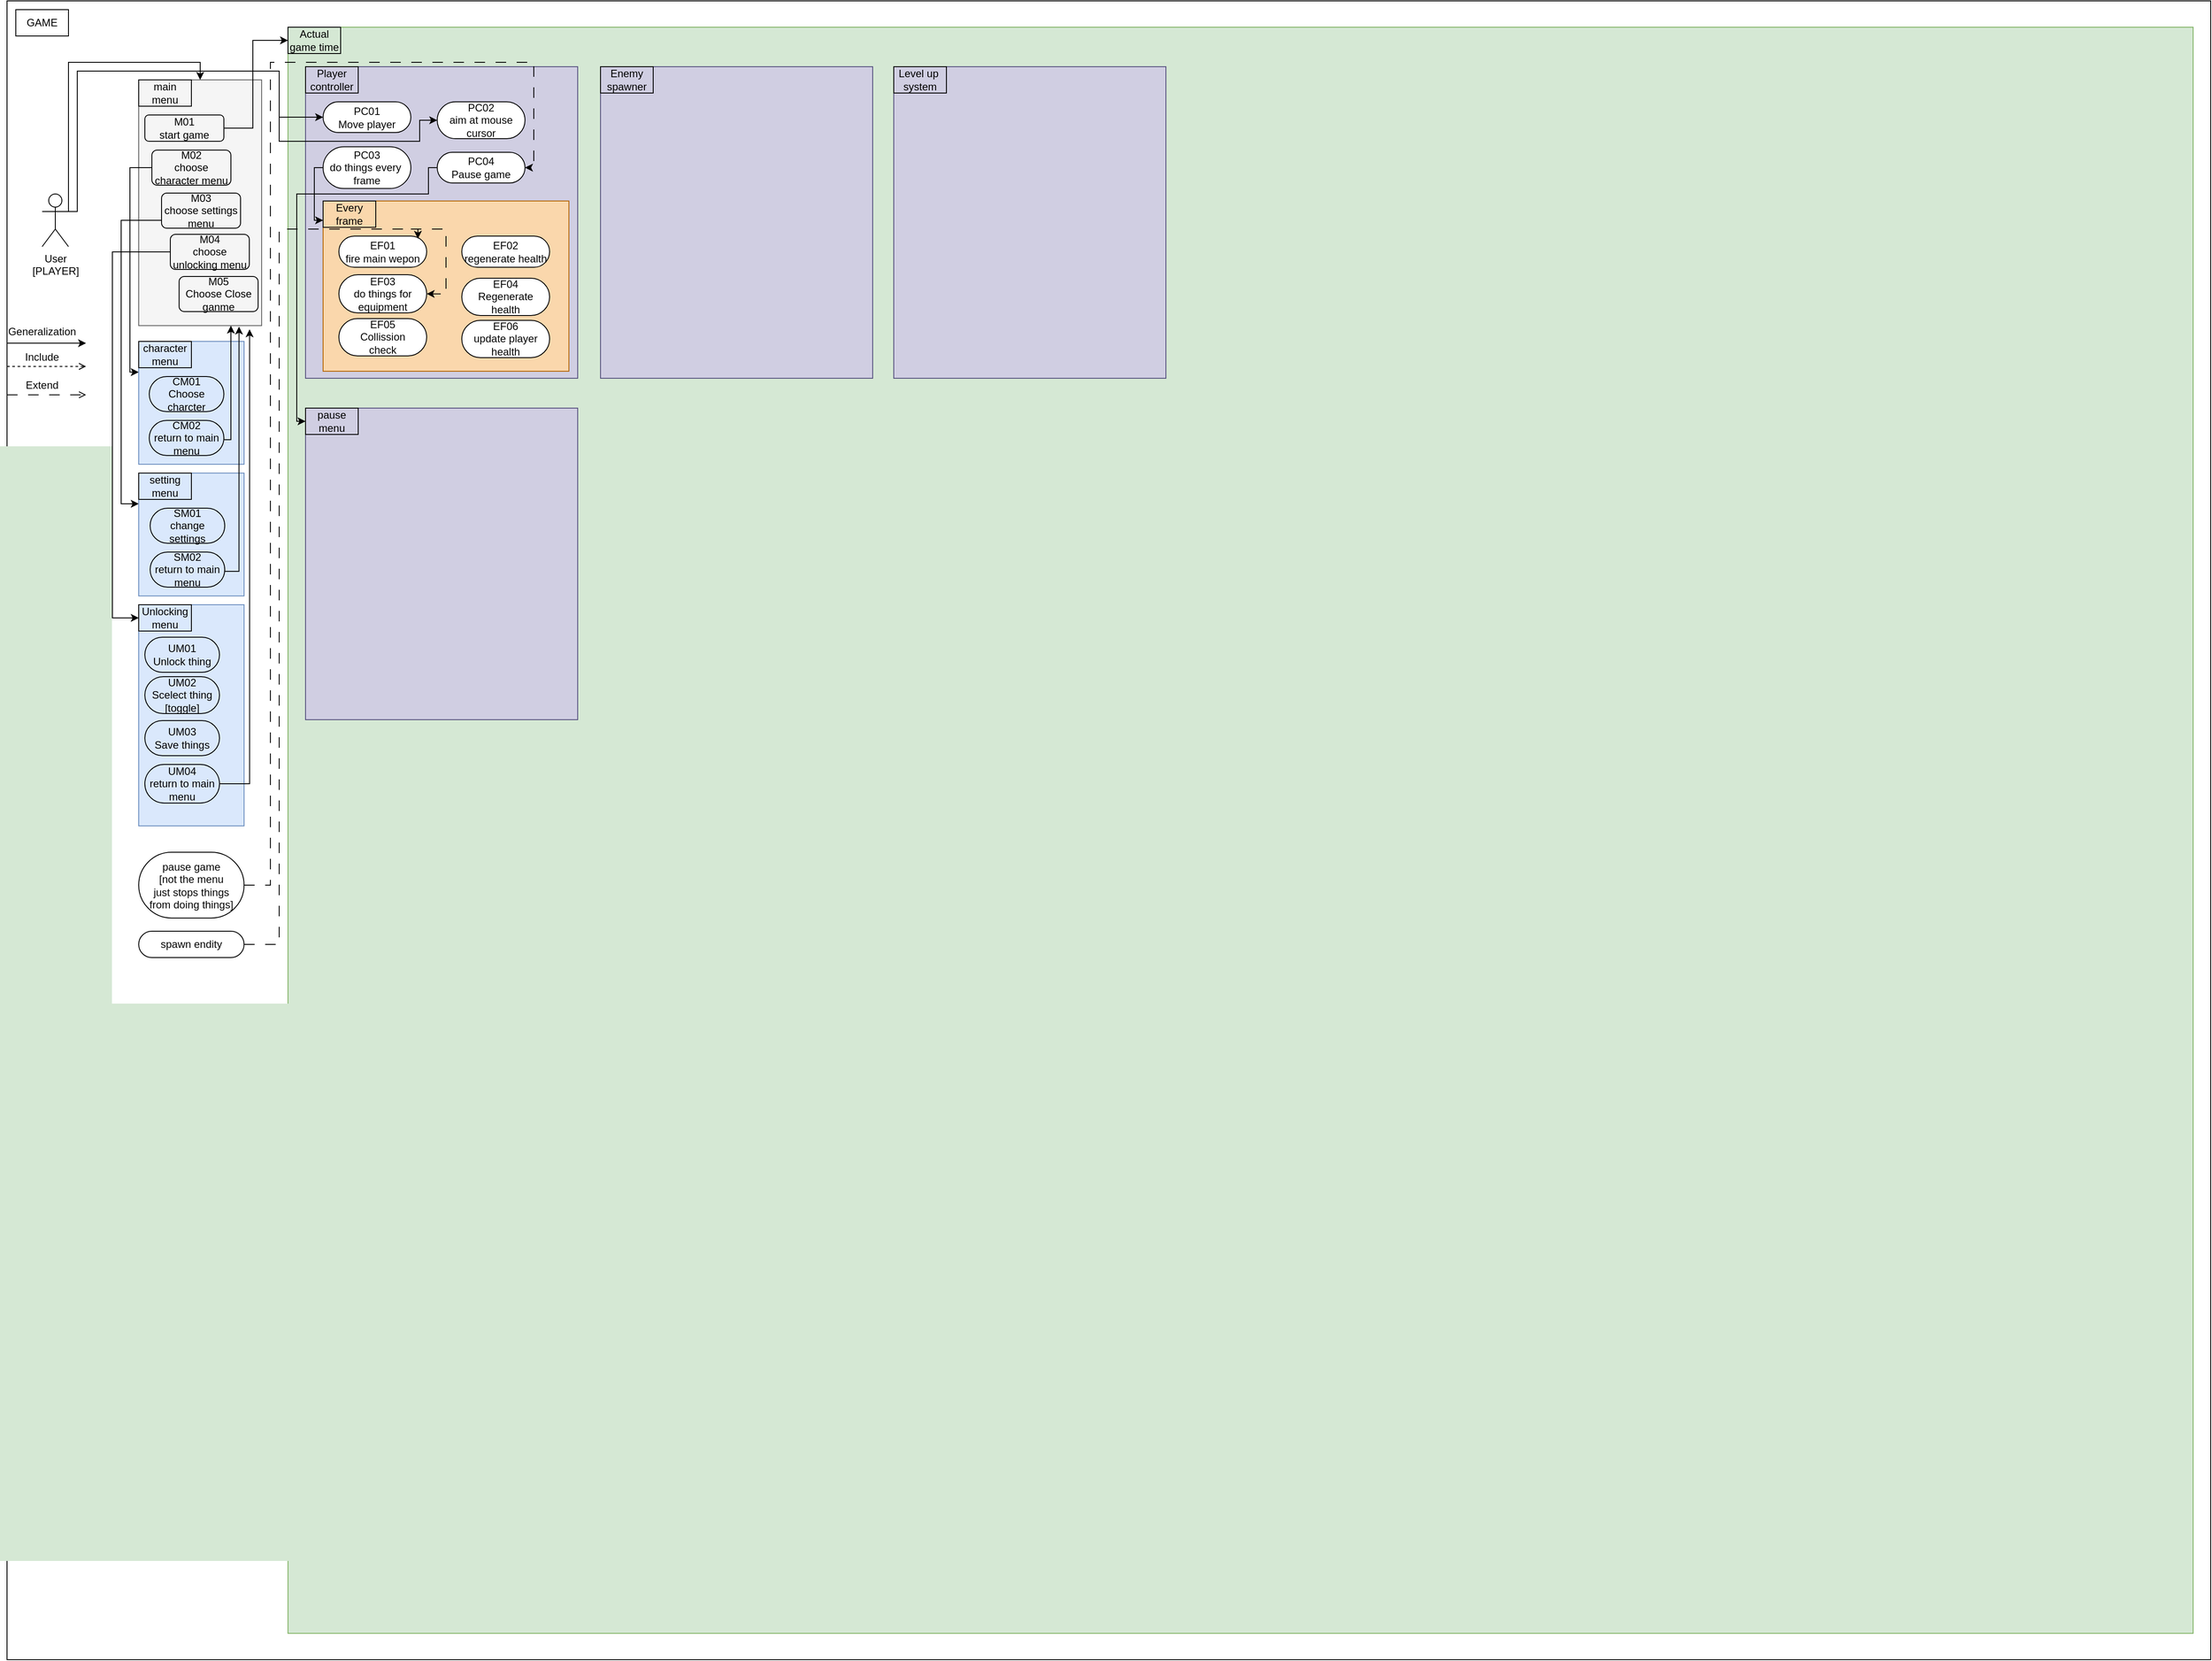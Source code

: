 <mxfile version="20.8.16" type="device"><diagram name="Page-1" id="GwlXsIh3hs98SMKbAgWY"><mxGraphModel dx="1687" dy="984" grid="1" gridSize="10" guides="1" tooltips="1" connect="1" arrows="1" fold="1" page="1" pageScale="1" pageWidth="850" pageHeight="1100" math="0" shadow="0"><root><mxCell id="0"/><mxCell id="1" parent="0"/><mxCell id="DsSFPHIKgRVyUwxGFitv-7" value="" style="rounded=0;whiteSpace=wrap;html=1;" vertex="1" parent="1"><mxGeometry x="20" y="10" width="2510" height="1890" as="geometry"/></mxCell><mxCell id="IYoSoowzvRIeeoeQHEjg-9" style="edgeStyle=orthogonalEdgeStyle;rounded=0;orthogonalLoop=1;jettySize=auto;html=1;exitX=1;exitY=0.333;exitDx=0;exitDy=0;exitPerimeter=0;" parent="1" source="IYoSoowzvRIeeoeQHEjg-1" target="IYoSoowzvRIeeoeQHEjg-6" edge="1"><mxGeometry relative="1" as="geometry"><Array as="points"><mxPoint x="90" y="80"/></Array></mxGeometry></mxCell><mxCell id="IYoSoowzvRIeeoeQHEjg-1" value="User&lt;br&gt;[PLAYER]" style="shape=umlActor;verticalLabelPosition=bottom;verticalAlign=top;html=1;outlineConnect=0;" parent="1" vertex="1"><mxGeometry x="60" y="230" width="30" height="60" as="geometry"/></mxCell><mxCell id="IYoSoowzvRIeeoeQHEjg-5" value="GAME" style="text;html=1;strokeColor=default;fillColor=none;align=center;verticalAlign=middle;whiteSpace=wrap;rounded=0;movable=0;resizable=0;rotatable=0;deletable=0;editable=0;connectable=0;" parent="1" vertex="1"><mxGeometry x="30" y="20" width="60" height="30" as="geometry"/></mxCell><mxCell id="IYoSoowzvRIeeoeQHEjg-6" value="" style="rounded=0;whiteSpace=wrap;html=1;strokeColor=#666666;fillColor=#f5f5f5;fontColor=#333333;" parent="1" vertex="1"><mxGeometry x="170" y="100" width="140" height="280" as="geometry"/></mxCell><mxCell id="IYoSoowzvRIeeoeQHEjg-8" value="main menu" style="text;html=1;strokeColor=default;fillColor=none;align=center;verticalAlign=middle;whiteSpace=wrap;rounded=0;" parent="1" vertex="1"><mxGeometry x="170" y="100" width="60" height="30" as="geometry"/></mxCell><mxCell id="IYoSoowzvRIeeoeQHEjg-40" style="edgeStyle=orthogonalEdgeStyle;rounded=0;orthogonalLoop=1;jettySize=auto;html=1;exitX=1;exitY=0.5;exitDx=0;exitDy=0;entryX=0;entryY=0.5;entryDx=0;entryDy=0;" parent="1" source="IYoSoowzvRIeeoeQHEjg-10" target="IYoSoowzvRIeeoeQHEjg-39" edge="1"><mxGeometry relative="1" as="geometry"><Array as="points"><mxPoint x="300" y="155"/><mxPoint x="300" y="55"/></Array></mxGeometry></mxCell><mxCell id="IYoSoowzvRIeeoeQHEjg-10" value="M01&lt;br&gt;start game" style="rounded=1;whiteSpace=wrap;html=1;strokeColor=default;fillColor=none;perimeter=orthogonalPerimeter;" parent="1" vertex="1"><mxGeometry x="177" y="140" width="90" height="30" as="geometry"/></mxCell><mxCell id="IYoSoowzvRIeeoeQHEjg-26" style="edgeStyle=orthogonalEdgeStyle;rounded=0;orthogonalLoop=1;jettySize=auto;html=1;exitX=0;exitY=0.5;exitDx=0;exitDy=0;entryX=0;entryY=0.25;entryDx=0;entryDy=0;" parent="1" source="IYoSoowzvRIeeoeQHEjg-11" target="IYoSoowzvRIeeoeQHEjg-15" edge="1"><mxGeometry relative="1" as="geometry"><Array as="points"><mxPoint x="160" y="200"/><mxPoint x="160" y="433"/></Array></mxGeometry></mxCell><mxCell id="IYoSoowzvRIeeoeQHEjg-11" value="M02&lt;br&gt;choose character menu" style="rounded=1;whiteSpace=wrap;html=1;strokeColor=default;fillColor=none;" parent="1" vertex="1"><mxGeometry x="185" y="180" width="90" height="40" as="geometry"/></mxCell><mxCell id="IYoSoowzvRIeeoeQHEjg-27" style="edgeStyle=orthogonalEdgeStyle;rounded=0;orthogonalLoop=1;jettySize=auto;html=1;exitX=0;exitY=0.5;exitDx=0;exitDy=0;entryX=0;entryY=0.25;entryDx=0;entryDy=0;" parent="1" source="IYoSoowzvRIeeoeQHEjg-12" target="IYoSoowzvRIeeoeQHEjg-21" edge="1"><mxGeometry relative="1" as="geometry"><Array as="points"><mxPoint x="196" y="260"/><mxPoint x="150" y="260"/><mxPoint x="150" y="583"/></Array></mxGeometry></mxCell><mxCell id="IYoSoowzvRIeeoeQHEjg-12" value="M03&lt;br&gt;choose settings menu" style="rounded=1;whiteSpace=wrap;html=1;strokeColor=default;fillColor=none;" parent="1" vertex="1"><mxGeometry x="196" y="229" width="90" height="40" as="geometry"/></mxCell><mxCell id="IYoSoowzvRIeeoeQHEjg-36" style="edgeStyle=orthogonalEdgeStyle;rounded=0;orthogonalLoop=1;jettySize=auto;html=1;exitX=0;exitY=0.5;exitDx=0;exitDy=0;entryX=0;entryY=0.5;entryDx=0;entryDy=0;" parent="1" source="IYoSoowzvRIeeoeQHEjg-13" target="IYoSoowzvRIeeoeQHEjg-29" edge="1"><mxGeometry relative="1" as="geometry"><Array as="points"><mxPoint x="140" y="296"/><mxPoint x="140" y="713"/></Array></mxGeometry></mxCell><mxCell id="IYoSoowzvRIeeoeQHEjg-13" value="M04&lt;br&gt;choose unlocking menu" style="rounded=1;whiteSpace=wrap;html=1;strokeColor=default;fillColor=none;" parent="1" vertex="1"><mxGeometry x="206" y="276" width="90" height="40" as="geometry"/></mxCell><mxCell id="IYoSoowzvRIeeoeQHEjg-15" value="" style="rounded=0;whiteSpace=wrap;html=1;strokeColor=#6c8ebf;fillColor=#dae8fc;" parent="1" vertex="1"><mxGeometry x="170" y="398" width="120" height="140" as="geometry"/></mxCell><mxCell id="IYoSoowzvRIeeoeQHEjg-16" value="character&lt;br&gt;menu" style="text;html=1;strokeColor=default;fillColor=none;align=center;verticalAlign=middle;whiteSpace=wrap;rounded=0;" parent="1" vertex="1"><mxGeometry x="170" y="398" width="60" height="30" as="geometry"/></mxCell><mxCell id="IYoSoowzvRIeeoeQHEjg-18" value="CM01&lt;br&gt;Choose charcter" style="rounded=1;whiteSpace=wrap;html=1;strokeColor=default;fillColor=none;arcSize=50;" parent="1" vertex="1"><mxGeometry x="182" y="438" width="85" height="40" as="geometry"/></mxCell><mxCell id="IYoSoowzvRIeeoeQHEjg-20" style="edgeStyle=orthogonalEdgeStyle;rounded=0;orthogonalLoop=1;jettySize=auto;html=1;exitX=1;exitY=0.5;exitDx=0;exitDy=0;entryX=0.75;entryY=1;entryDx=0;entryDy=0;" parent="1" source="IYoSoowzvRIeeoeQHEjg-19" target="IYoSoowzvRIeeoeQHEjg-6" edge="1"><mxGeometry relative="1" as="geometry"><Array as="points"><mxPoint x="267" y="510"/><mxPoint x="275" y="510"/></Array></mxGeometry></mxCell><mxCell id="IYoSoowzvRIeeoeQHEjg-19" value="CM02&lt;br&gt;return to main menu" style="rounded=1;whiteSpace=wrap;html=1;strokeColor=default;fillColor=none;arcSize=50;" parent="1" vertex="1"><mxGeometry x="182" y="488" width="85" height="40" as="geometry"/></mxCell><mxCell id="IYoSoowzvRIeeoeQHEjg-21" value="" style="rounded=0;whiteSpace=wrap;html=1;strokeColor=#6c8ebf;fillColor=#dae8fc;" parent="1" vertex="1"><mxGeometry x="170" y="548" width="120" height="140" as="geometry"/></mxCell><mxCell id="IYoSoowzvRIeeoeQHEjg-22" value="setting menu" style="text;html=1;strokeColor=default;fillColor=none;align=center;verticalAlign=middle;whiteSpace=wrap;rounded=0;" parent="1" vertex="1"><mxGeometry x="170" y="548" width="60" height="30" as="geometry"/></mxCell><mxCell id="IYoSoowzvRIeeoeQHEjg-23" value="SM01&lt;br&gt;change settings" style="rounded=1;whiteSpace=wrap;html=1;strokeColor=default;fillColor=none;arcSize=50;" parent="1" vertex="1"><mxGeometry x="183" y="588" width="85" height="40" as="geometry"/></mxCell><mxCell id="IYoSoowzvRIeeoeQHEjg-25" style="edgeStyle=orthogonalEdgeStyle;rounded=0;orthogonalLoop=1;jettySize=auto;html=1;exitX=1;exitY=0.5;exitDx=0;exitDy=0;entryX=0.816;entryY=1.004;entryDx=0;entryDy=0;entryPerimeter=0;" parent="1" source="IYoSoowzvRIeeoeQHEjg-24" target="IYoSoowzvRIeeoeQHEjg-6" edge="1"><mxGeometry relative="1" as="geometry"><Array as="points"><mxPoint x="268" y="660"/><mxPoint x="284" y="660"/></Array></mxGeometry></mxCell><mxCell id="IYoSoowzvRIeeoeQHEjg-24" value="SM02&lt;br&gt;return to main menu" style="rounded=1;whiteSpace=wrap;html=1;strokeColor=default;fillColor=none;arcSize=50;" parent="1" vertex="1"><mxGeometry x="183" y="638" width="85" height="40" as="geometry"/></mxCell><mxCell id="IYoSoowzvRIeeoeQHEjg-28" value="" style="rounded=0;whiteSpace=wrap;html=1;strokeColor=#6c8ebf;fillColor=#dae8fc;" parent="1" vertex="1"><mxGeometry x="170" y="698" width="120" height="252" as="geometry"/></mxCell><mxCell id="IYoSoowzvRIeeoeQHEjg-29" value="Unlocking menu" style="text;html=1;strokeColor=default;fillColor=none;align=center;verticalAlign=middle;whiteSpace=wrap;rounded=0;" parent="1" vertex="1"><mxGeometry x="170" y="698" width="60" height="30" as="geometry"/></mxCell><mxCell id="IYoSoowzvRIeeoeQHEjg-30" value="M05&lt;br&gt;Choose Close ganme" style="rounded=1;whiteSpace=wrap;html=1;strokeColor=default;fillColor=none;" parent="1" vertex="1"><mxGeometry x="216" y="324" width="90" height="40" as="geometry"/></mxCell><mxCell id="IYoSoowzvRIeeoeQHEjg-31" value="UM01&lt;br&gt;Unlock thing" style="rounded=1;whiteSpace=wrap;html=1;strokeColor=default;fillColor=none;arcSize=50;" parent="1" vertex="1"><mxGeometry x="177" y="735" width="85" height="40" as="geometry"/></mxCell><mxCell id="IYoSoowzvRIeeoeQHEjg-32" value="UM02&lt;br&gt;Scelect thing&lt;br&gt;[toggle]" style="rounded=1;whiteSpace=wrap;html=1;strokeColor=default;fillColor=none;arcSize=50;" parent="1" vertex="1"><mxGeometry x="177" y="780" width="85" height="42" as="geometry"/></mxCell><mxCell id="IYoSoowzvRIeeoeQHEjg-34" value="UM03&lt;br&gt;Save things" style="rounded=1;whiteSpace=wrap;html=1;strokeColor=default;fillColor=none;arcSize=50;" parent="1" vertex="1"><mxGeometry x="177" y="830" width="85" height="40" as="geometry"/></mxCell><mxCell id="IYoSoowzvRIeeoeQHEjg-37" style="edgeStyle=orthogonalEdgeStyle;rounded=0;orthogonalLoop=1;jettySize=auto;html=1;exitX=1;exitY=0.5;exitDx=0;exitDy=0;entryX=0.902;entryY=1.015;entryDx=0;entryDy=0;entryPerimeter=0;" parent="1" source="IYoSoowzvRIeeoeQHEjg-35" target="IYoSoowzvRIeeoeQHEjg-6" edge="1"><mxGeometry relative="1" as="geometry"/></mxCell><mxCell id="IYoSoowzvRIeeoeQHEjg-35" value="UM04&lt;br&gt;return to main&lt;br&gt;menu" style="rounded=1;whiteSpace=wrap;html=1;strokeColor=default;fillColor=none;arcSize=50;" parent="1" vertex="1"><mxGeometry x="177" y="880" width="85" height="44" as="geometry"/></mxCell><mxCell id="IYoSoowzvRIeeoeQHEjg-38" value="" style="rounded=0;whiteSpace=wrap;html=1;fillColor=#d5e8d4;strokeColor=#82b366;movable=0;resizable=0;rotatable=0;deletable=0;editable=0;connectable=0;" parent="1" vertex="1"><mxGeometry x="340" y="40" width="2170" height="1830" as="geometry"/></mxCell><mxCell id="IYoSoowzvRIeeoeQHEjg-39" value="Actual game time" style="text;html=1;strokeColor=default;fillColor=none;align=center;verticalAlign=middle;whiteSpace=wrap;rounded=0;movable=0;resizable=0;rotatable=0;deletable=0;editable=0;connectable=0;" parent="1" vertex="1"><mxGeometry x="340" y="40" width="60" height="30" as="geometry"/></mxCell><mxCell id="IYoSoowzvRIeeoeQHEjg-44" value="" style="rounded=0;whiteSpace=wrap;html=1;fillColor=#d0cee2;strokeColor=#56517e;" parent="1" vertex="1"><mxGeometry x="360" y="85" width="310" height="355" as="geometry"/></mxCell><mxCell id="IYoSoowzvRIeeoeQHEjg-45" value="Player controller" style="text;html=1;strokeColor=default;fillColor=none;align=center;verticalAlign=middle;whiteSpace=wrap;rounded=0;movable=1;resizable=1;rotatable=1;deletable=1;editable=1;connectable=1;" parent="1" vertex="1"><mxGeometry x="360" y="85" width="60" height="30" as="geometry"/></mxCell><mxCell id="IYoSoowzvRIeeoeQHEjg-46" value="PC01&lt;br&gt;Move player" style="rounded=1;whiteSpace=wrap;html=1;fontColor=#050505;arcSize=50;" parent="1" vertex="1"><mxGeometry x="380" y="125" width="100" height="35" as="geometry"/></mxCell><mxCell id="IYoSoowzvRIeeoeQHEjg-47" value="PC02&lt;br&gt;aim at mouse cursor" style="rounded=1;whiteSpace=wrap;html=1;fontColor=#050505;arcSize=50;" parent="1" vertex="1"><mxGeometry x="510" y="125" width="100" height="42" as="geometry"/></mxCell><mxCell id="IYoSoowzvRIeeoeQHEjg-48" style="edgeStyle=orthogonalEdgeStyle;rounded=0;orthogonalLoop=1;jettySize=auto;html=1;exitX=1;exitY=0.333;exitDx=0;exitDy=0;exitPerimeter=0;fontColor=#050505;entryX=0;entryY=0.5;entryDx=0;entryDy=0;" parent="1" source="IYoSoowzvRIeeoeQHEjg-1" target="IYoSoowzvRIeeoeQHEjg-46" edge="1"><mxGeometry relative="1" as="geometry"><mxPoint x="360" y="90" as="targetPoint"/><Array as="points"><mxPoint x="100" y="250"/><mxPoint x="100" y="90"/><mxPoint x="330" y="90"/><mxPoint x="330" y="142"/></Array></mxGeometry></mxCell><mxCell id="IYoSoowzvRIeeoeQHEjg-52" style="edgeStyle=orthogonalEdgeStyle;rounded=0;orthogonalLoop=1;jettySize=auto;html=1;entryX=0;entryY=0.75;entryDx=0;entryDy=0;fontColor=#050505;" parent="1" source="IYoSoowzvRIeeoeQHEjg-49" target="IYoSoowzvRIeeoeQHEjg-51" edge="1"><mxGeometry relative="1" as="geometry"><Array as="points"><mxPoint x="370" y="200"/><mxPoint x="370" y="260"/><mxPoint x="380" y="260"/></Array></mxGeometry></mxCell><mxCell id="IYoSoowzvRIeeoeQHEjg-49" value="PC03&lt;br&gt;do things every&amp;nbsp;&lt;br&gt;frame" style="rounded=1;whiteSpace=wrap;html=1;fontColor=#050505;arcSize=50;" parent="1" vertex="1"><mxGeometry x="380" y="176.25" width="100" height="47.5" as="geometry"/></mxCell><mxCell id="IYoSoowzvRIeeoeQHEjg-50" value="" style="rounded=0;whiteSpace=wrap;html=1;fillColor=#fad7ac;strokeColor=#b46504;" parent="1" vertex="1"><mxGeometry x="380" y="238" width="280" height="194" as="geometry"/></mxCell><mxCell id="IYoSoowzvRIeeoeQHEjg-51" value="Every frame" style="text;html=1;strokeColor=default;fillColor=none;align=center;verticalAlign=middle;whiteSpace=wrap;rounded=0;movable=1;resizable=1;rotatable=1;deletable=1;editable=1;connectable=1;" parent="1" vertex="1"><mxGeometry x="380" y="238" width="60" height="30" as="geometry"/></mxCell><mxCell id="IYoSoowzvRIeeoeQHEjg-53" value="EF01&lt;br&gt;fire main wepon" style="rounded=1;whiteSpace=wrap;html=1;fontColor=#050505;arcSize=50;" parent="1" vertex="1"><mxGeometry x="398" y="278" width="100" height="35.5" as="geometry"/></mxCell><mxCell id="IYoSoowzvRIeeoeQHEjg-54" value="EF02&lt;br&gt;regenerate health" style="rounded=1;whiteSpace=wrap;html=1;fontColor=#050505;arcSize=50;" parent="1" vertex="1"><mxGeometry x="538" y="278" width="100" height="35.5" as="geometry"/></mxCell><mxCell id="IYoSoowzvRIeeoeQHEjg-55" value="EF03&lt;br&gt;do things for equipment" style="rounded=1;whiteSpace=wrap;html=1;fontColor=#050505;arcSize=50;" parent="1" vertex="1"><mxGeometry x="398" y="322" width="100" height="43.5" as="geometry"/></mxCell><mxCell id="IYoSoowzvRIeeoeQHEjg-57" value="EF04&lt;br&gt;Regenerate health" style="rounded=1;whiteSpace=wrap;html=1;fontColor=#050505;arcSize=50;" parent="1" vertex="1"><mxGeometry x="538" y="326" width="100" height="42.5" as="geometry"/></mxCell><mxCell id="IYoSoowzvRIeeoeQHEjg-60" value="" style="endArrow=classic;html=1;rounded=0;fontColor=#050505;entryX=0;entryY=0.5;entryDx=0;entryDy=0;" parent="1" target="IYoSoowzvRIeeoeQHEjg-47" edge="1"><mxGeometry width="50" height="50" relative="1" as="geometry"><mxPoint x="330" y="140" as="sourcePoint"/><mxPoint x="390" y="140" as="targetPoint"/><Array as="points"><mxPoint x="330" y="170"/><mxPoint x="490" y="170"/><mxPoint x="490" y="146"/></Array></mxGeometry></mxCell><mxCell id="IYoSoowzvRIeeoeQHEjg-61" value="EF05&lt;br&gt;Collission&lt;br&gt;check" style="rounded=1;whiteSpace=wrap;html=1;fontColor=#050505;arcSize=50;" parent="1" vertex="1"><mxGeometry x="398" y="372" width="100" height="42.5" as="geometry"/></mxCell><mxCell id="IYoSoowzvRIeeoeQHEjg-62" value="EF06&lt;br&gt;update player&lt;br&gt;health" style="rounded=1;whiteSpace=wrap;html=1;fontColor=#050505;arcSize=50;" parent="1" vertex="1"><mxGeometry x="538" y="374" width="100" height="42.5" as="geometry"/></mxCell><mxCell id="IYoSoowzvRIeeoeQHEjg-64" value="" style="rounded=0;whiteSpace=wrap;html=1;fillColor=#d0cee2;strokeColor=#56517e;" parent="1" vertex="1"><mxGeometry x="696" y="85" width="310" height="355" as="geometry"/></mxCell><mxCell id="IYoSoowzvRIeeoeQHEjg-65" value="Enemy&lt;br&gt;spawner" style="text;html=1;strokeColor=default;fillColor=none;align=center;verticalAlign=middle;whiteSpace=wrap;rounded=0;movable=1;resizable=1;rotatable=1;deletable=1;editable=1;connectable=1;" parent="1" vertex="1"><mxGeometry x="696" y="85" width="60" height="30" as="geometry"/></mxCell><mxCell id="IYoSoowzvRIeeoeQHEjg-68" value="" style="rounded=0;whiteSpace=wrap;html=1;fillColor=#d0cee2;strokeColor=#56517e;" parent="1" vertex="1"><mxGeometry x="1030" y="85" width="310" height="355" as="geometry"/></mxCell><mxCell id="IYoSoowzvRIeeoeQHEjg-69" value="Level up&amp;nbsp;&lt;br&gt;system" style="text;html=1;strokeColor=default;fillColor=none;align=center;verticalAlign=middle;whiteSpace=wrap;rounded=0;movable=1;resizable=1;rotatable=1;deletable=1;editable=1;connectable=1;" parent="1" vertex="1"><mxGeometry x="1030" y="85" width="60" height="30" as="geometry"/></mxCell><mxCell id="IYoSoowzvRIeeoeQHEjg-70" value="" style="rounded=0;whiteSpace=wrap;html=1;fillColor=#d0cee2;strokeColor=#56517e;" parent="1" vertex="1"><mxGeometry x="360" y="474" width="310" height="355" as="geometry"/></mxCell><mxCell id="IYoSoowzvRIeeoeQHEjg-71" value="pause menu" style="text;html=1;strokeColor=default;fillColor=none;align=center;verticalAlign=middle;whiteSpace=wrap;rounded=0;movable=1;resizable=1;rotatable=1;deletable=1;editable=1;connectable=1;shadow=0;" parent="1" vertex="1"><mxGeometry x="360" y="474" width="60" height="30" as="geometry"/></mxCell><mxCell id="IYoSoowzvRIeeoeQHEjg-90" style="edgeStyle=orthogonalEdgeStyle;rounded=0;orthogonalLoop=1;jettySize=auto;html=1;entryX=0;entryY=0.5;entryDx=0;entryDy=0;strokeWidth=1;fontColor=#050505;startArrow=none;startFill=0;endArrow=classic;endFill=1;targetPerimeterSpacing=90;" parent="1" source="IYoSoowzvRIeeoeQHEjg-72" target="IYoSoowzvRIeeoeQHEjg-71" edge="1"><mxGeometry relative="1" as="geometry"><Array as="points"><mxPoint x="500" y="200"/><mxPoint x="500" y="230"/><mxPoint x="350" y="230"/><mxPoint x="350" y="489"/></Array></mxGeometry></mxCell><mxCell id="IYoSoowzvRIeeoeQHEjg-72" value="PC04&lt;br&gt;Pause game" style="rounded=1;whiteSpace=wrap;html=1;fontColor=#050505;arcSize=50;" parent="1" vertex="1"><mxGeometry x="510" y="182.5" width="100" height="35" as="geometry"/></mxCell><mxCell id="IYoSoowzvRIeeoeQHEjg-89" style="edgeStyle=orthogonalEdgeStyle;rounded=0;orthogonalLoop=1;jettySize=auto;html=1;exitX=1;exitY=0.5;exitDx=0;exitDy=0;entryX=1;entryY=0.5;entryDx=0;entryDy=0;dashed=1;dashPattern=12 12;strokeWidth=1;fontColor=#050505;startArrow=none;startFill=0;endArrow=classic;endFill=1;targetPerimeterSpacing=90;" parent="1" source="IYoSoowzvRIeeoeQHEjg-73" target="IYoSoowzvRIeeoeQHEjg-72" edge="1"><mxGeometry relative="1" as="geometry"><Array as="points"><mxPoint x="320" y="1017"/><mxPoint x="320" y="80"/><mxPoint x="620" y="80"/><mxPoint x="620" y="200"/></Array></mxGeometry></mxCell><mxCell id="IYoSoowzvRIeeoeQHEjg-73" value="pause game&lt;br&gt;[not the menu &lt;br&gt;just stops things&lt;br&gt;from doing things]" style="rounded=1;whiteSpace=wrap;html=1;fontColor=#050505;arcSize=50;" parent="1" vertex="1"><mxGeometry x="170" y="980" width="120" height="75" as="geometry"/></mxCell><mxCell id="IYoSoowzvRIeeoeQHEjg-87" value="" style="edgeStyle=orthogonalEdgeStyle;rounded=0;orthogonalLoop=1;jettySize=auto;html=1;dashed=1;dashPattern=12 12;strokeWidth=1;fontColor=#050505;startArrow=none;startFill=0;endArrow=classic;endFill=1;targetPerimeterSpacing=90;entryX=0.9;entryY=0.085;entryDx=0;entryDy=0;entryPerimeter=0;" parent="1" source="IYoSoowzvRIeeoeQHEjg-74" target="IYoSoowzvRIeeoeQHEjg-53" edge="1"><mxGeometry relative="1" as="geometry"><Array as="points"><mxPoint x="330" y="1085"/><mxPoint x="330" y="270"/><mxPoint x="488" y="270"/></Array></mxGeometry></mxCell><mxCell id="IYoSoowzvRIeeoeQHEjg-74" value="spawn endity" style="rounded=1;whiteSpace=wrap;html=1;fontColor=#050505;arcSize=50;" parent="1" vertex="1"><mxGeometry x="170" y="1070" width="120" height="30" as="geometry"/></mxCell><mxCell id="IYoSoowzvRIeeoeQHEjg-79" value="" style="endArrow=classic;html=1;rounded=0;fontColor=#050505;" parent="1" edge="1"><mxGeometry width="50" height="50" relative="1" as="geometry"><mxPoint x="20" y="400" as="sourcePoint"/><mxPoint x="110" y="400" as="targetPoint"/></mxGeometry></mxCell><mxCell id="IYoSoowzvRIeeoeQHEjg-80" value="Generalization" style="text;html=1;strokeColor=none;fillColor=none;align=center;verticalAlign=middle;whiteSpace=wrap;rounded=0;fontColor=#050505;" parent="1" vertex="1"><mxGeometry x="30" y="376" width="60" height="22" as="geometry"/></mxCell><mxCell id="IYoSoowzvRIeeoeQHEjg-83" value="" style="endArrow=open;html=1;rounded=0;fontColor=#050505;targetPerimeterSpacing=90;strokeWidth=1;endFill=0;edgeStyle=orthogonalEdgeStyle;startArrow=none;startFill=0;dashed=1;" parent="1" edge="1"><mxGeometry width="50" height="50" relative="1" as="geometry"><mxPoint x="20" y="426.5" as="sourcePoint"/><mxPoint x="110" y="426.5" as="targetPoint"/></mxGeometry></mxCell><mxCell id="IYoSoowzvRIeeoeQHEjg-84" value="Include" style="text;html=1;strokeColor=none;fillColor=none;align=center;verticalAlign=middle;whiteSpace=wrap;rounded=0;fontColor=#050505;" parent="1" vertex="1"><mxGeometry x="30" y="404.5" width="60" height="22" as="geometry"/></mxCell><mxCell id="IYoSoowzvRIeeoeQHEjg-85" value="" style="endArrow=open;html=1;rounded=0;fontColor=#050505;targetPerimeterSpacing=90;strokeWidth=1;endFill=0;edgeStyle=orthogonalEdgeStyle;startArrow=none;startFill=0;dashed=1;dashPattern=12 12;" parent="1" edge="1"><mxGeometry width="50" height="50" relative="1" as="geometry"><mxPoint x="20" y="458.83" as="sourcePoint"/><mxPoint x="110" y="458.83" as="targetPoint"/></mxGeometry></mxCell><mxCell id="IYoSoowzvRIeeoeQHEjg-86" value="Extend" style="text;html=1;strokeColor=none;fillColor=none;align=center;verticalAlign=middle;whiteSpace=wrap;rounded=0;fontColor=#050505;" parent="1" vertex="1"><mxGeometry x="30" y="436.83" width="60" height="22" as="geometry"/></mxCell><mxCell id="IYoSoowzvRIeeoeQHEjg-88" value="" style="endArrow=classic;html=1;rounded=0;dashed=1;dashPattern=12 12;strokeWidth=1;fontColor=#050505;targetPerimeterSpacing=90;entryX=1;entryY=0.5;entryDx=0;entryDy=0;" parent="1" target="IYoSoowzvRIeeoeQHEjg-55" edge="1"><mxGeometry width="50" height="50" relative="1" as="geometry"><mxPoint x="480" y="270" as="sourcePoint"/><mxPoint x="620" y="300" as="targetPoint"/><Array as="points"><mxPoint x="520" y="270"/><mxPoint x="520" y="344"/></Array></mxGeometry></mxCell></root></mxGraphModel></diagram></mxfile>